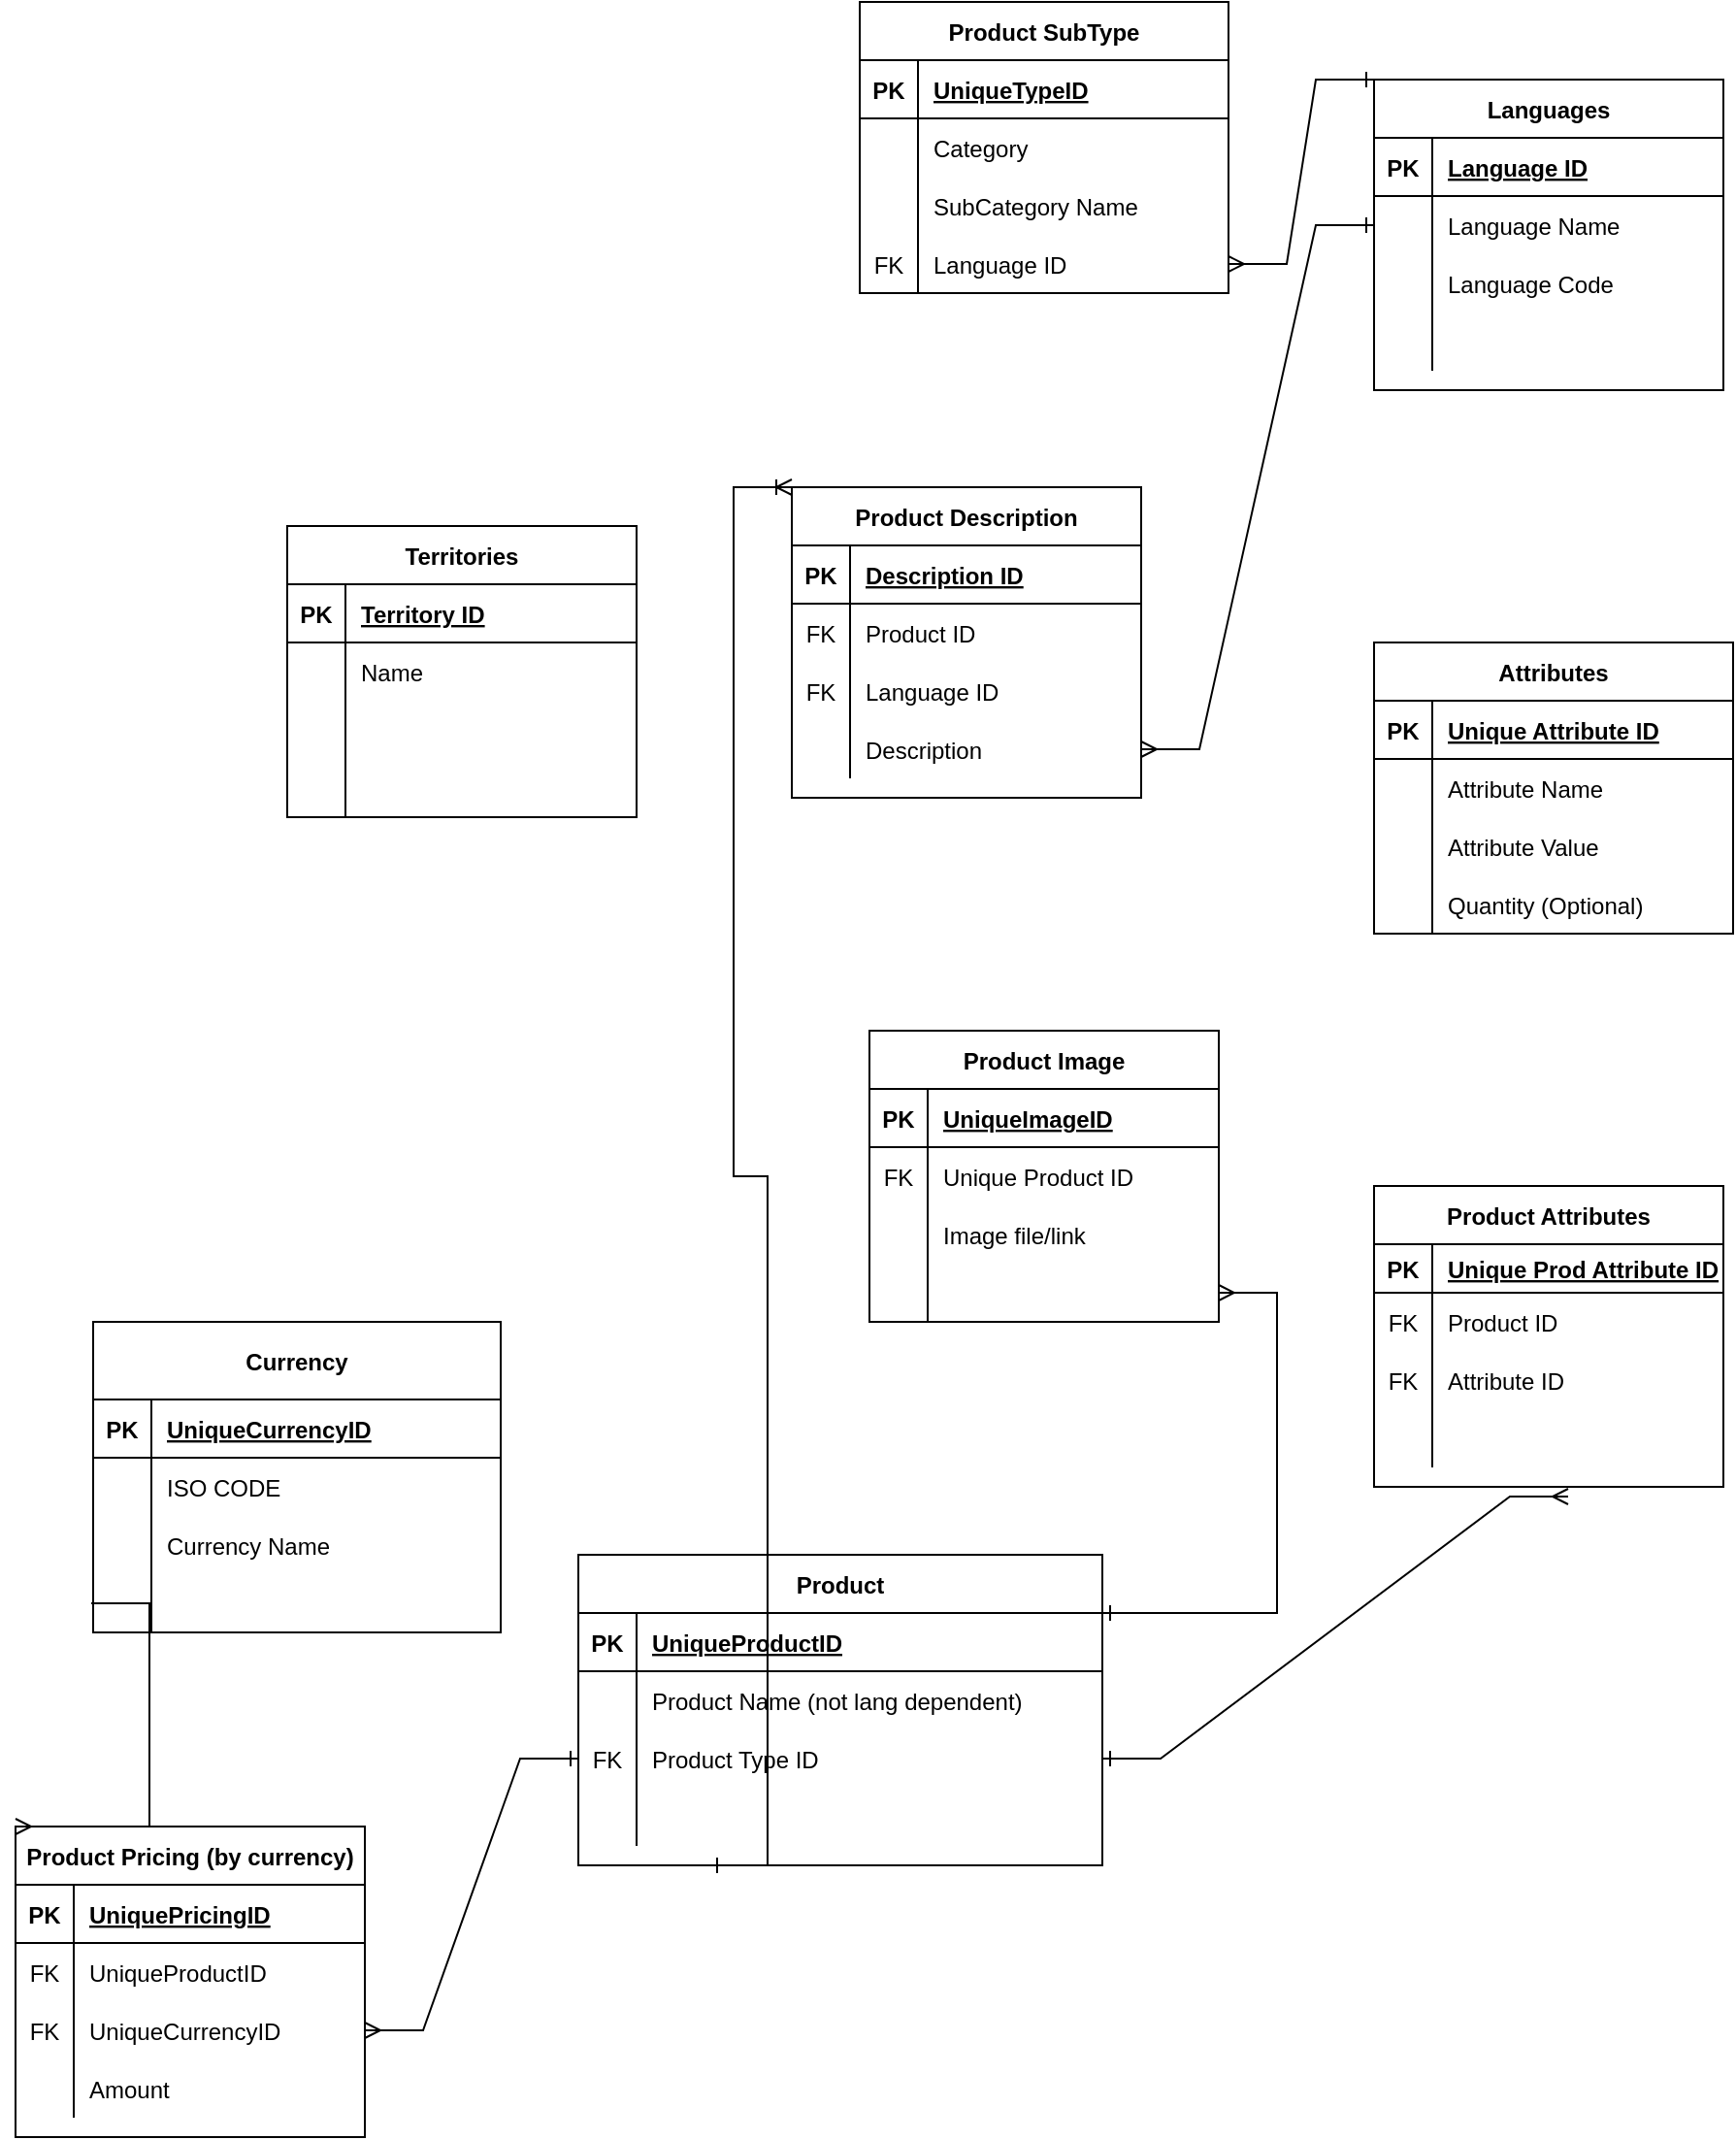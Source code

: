 <mxfile version="15.8.9" type="github"><diagram id="C5RBs43oDa-KdzZeNtuy" name="Page-1"><mxGraphModel dx="2178" dy="2090" grid="1" gridSize="10" guides="1" tooltips="1" connect="1" arrows="1" fold="1" page="1" pageScale="1" pageWidth="827" pageHeight="1169" math="0" shadow="0"><root><mxCell id="WIyWlLk6GJQsqaUBKTNV-0"/><mxCell id="WIyWlLk6GJQsqaUBKTNV-1" parent="WIyWlLk6GJQsqaUBKTNV-0"/><mxCell id="-O00PWWVGXkupYXtRT6d-0" value="Product" style="shape=table;startSize=30;container=1;collapsible=1;childLayout=tableLayout;fixedRows=1;rowLines=0;fontStyle=1;align=center;resizeLast=1;" parent="WIyWlLk6GJQsqaUBKTNV-1" vertex="1"><mxGeometry x="190" y="80" width="270" height="160" as="geometry"/></mxCell><mxCell id="-O00PWWVGXkupYXtRT6d-1" value="" style="shape=partialRectangle;collapsible=0;dropTarget=0;pointerEvents=0;fillColor=none;top=0;left=0;bottom=1;right=0;points=[[0,0.5],[1,0.5]];portConstraint=eastwest;" parent="-O00PWWVGXkupYXtRT6d-0" vertex="1"><mxGeometry y="30" width="270" height="30" as="geometry"/></mxCell><mxCell id="-O00PWWVGXkupYXtRT6d-2" value="PK" style="shape=partialRectangle;connectable=0;fillColor=none;top=0;left=0;bottom=0;right=0;fontStyle=1;overflow=hidden;" parent="-O00PWWVGXkupYXtRT6d-1" vertex="1"><mxGeometry width="30" height="30" as="geometry"><mxRectangle width="30" height="30" as="alternateBounds"/></mxGeometry></mxCell><mxCell id="-O00PWWVGXkupYXtRT6d-3" value="UniqueProductID" style="shape=partialRectangle;connectable=0;fillColor=none;top=0;left=0;bottom=0;right=0;align=left;spacingLeft=6;fontStyle=5;overflow=hidden;" parent="-O00PWWVGXkupYXtRT6d-1" vertex="1"><mxGeometry x="30" width="240" height="30" as="geometry"><mxRectangle width="240" height="30" as="alternateBounds"/></mxGeometry></mxCell><mxCell id="-O00PWWVGXkupYXtRT6d-4" value="" style="shape=partialRectangle;collapsible=0;dropTarget=0;pointerEvents=0;fillColor=none;top=0;left=0;bottom=0;right=0;points=[[0,0.5],[1,0.5]];portConstraint=eastwest;" parent="-O00PWWVGXkupYXtRT6d-0" vertex="1"><mxGeometry y="60" width="270" height="30" as="geometry"/></mxCell><mxCell id="-O00PWWVGXkupYXtRT6d-5" value="" style="shape=partialRectangle;connectable=0;fillColor=none;top=0;left=0;bottom=0;right=0;editable=1;overflow=hidden;" parent="-O00PWWVGXkupYXtRT6d-4" vertex="1"><mxGeometry width="30" height="30" as="geometry"><mxRectangle width="30" height="30" as="alternateBounds"/></mxGeometry></mxCell><mxCell id="-O00PWWVGXkupYXtRT6d-6" value="Product Name (not lang dependent)" style="shape=partialRectangle;connectable=0;fillColor=none;top=0;left=0;bottom=0;right=0;align=left;spacingLeft=6;overflow=hidden;" parent="-O00PWWVGXkupYXtRT6d-4" vertex="1"><mxGeometry x="30" width="240" height="30" as="geometry"><mxRectangle width="240" height="30" as="alternateBounds"/></mxGeometry></mxCell><mxCell id="-O00PWWVGXkupYXtRT6d-7" value="" style="shape=partialRectangle;collapsible=0;dropTarget=0;pointerEvents=0;fillColor=none;top=0;left=0;bottom=0;right=0;points=[[0,0.5],[1,0.5]];portConstraint=eastwest;" parent="-O00PWWVGXkupYXtRT6d-0" vertex="1"><mxGeometry y="90" width="270" height="30" as="geometry"/></mxCell><mxCell id="-O00PWWVGXkupYXtRT6d-8" value="FK" style="shape=partialRectangle;connectable=0;fillColor=none;top=0;left=0;bottom=0;right=0;editable=1;overflow=hidden;" parent="-O00PWWVGXkupYXtRT6d-7" vertex="1"><mxGeometry width="30" height="30" as="geometry"><mxRectangle width="30" height="30" as="alternateBounds"/></mxGeometry></mxCell><mxCell id="-O00PWWVGXkupYXtRT6d-9" value="Product Type ID" style="shape=partialRectangle;connectable=0;fillColor=none;top=0;left=0;bottom=0;right=0;align=left;spacingLeft=6;overflow=hidden;" parent="-O00PWWVGXkupYXtRT6d-7" vertex="1"><mxGeometry x="30" width="240" height="30" as="geometry"><mxRectangle width="240" height="30" as="alternateBounds"/></mxGeometry></mxCell><mxCell id="-O00PWWVGXkupYXtRT6d-10" value="" style="shape=partialRectangle;collapsible=0;dropTarget=0;pointerEvents=0;fillColor=none;top=0;left=0;bottom=0;right=0;points=[[0,0.5],[1,0.5]];portConstraint=eastwest;" parent="-O00PWWVGXkupYXtRT6d-0" vertex="1"><mxGeometry y="120" width="270" height="30" as="geometry"/></mxCell><mxCell id="-O00PWWVGXkupYXtRT6d-11" value="" style="shape=partialRectangle;connectable=0;fillColor=none;top=0;left=0;bottom=0;right=0;editable=1;overflow=hidden;" parent="-O00PWWVGXkupYXtRT6d-10" vertex="1"><mxGeometry width="30" height="30" as="geometry"><mxRectangle width="30" height="30" as="alternateBounds"/></mxGeometry></mxCell><mxCell id="-O00PWWVGXkupYXtRT6d-12" value="" style="shape=partialRectangle;connectable=0;fillColor=none;top=0;left=0;bottom=0;right=0;align=left;spacingLeft=6;overflow=hidden;" parent="-O00PWWVGXkupYXtRT6d-10" vertex="1"><mxGeometry x="30" width="240" height="30" as="geometry"><mxRectangle width="240" height="30" as="alternateBounds"/></mxGeometry></mxCell><mxCell id="-O00PWWVGXkupYXtRT6d-13" value="Product SubType" style="shape=table;startSize=30;container=1;collapsible=1;childLayout=tableLayout;fixedRows=1;rowLines=0;fontStyle=1;align=center;resizeLast=1;" parent="WIyWlLk6GJQsqaUBKTNV-1" vertex="1"><mxGeometry x="335" y="-720" width="190" height="150" as="geometry"/></mxCell><mxCell id="-O00PWWVGXkupYXtRT6d-14" value="" style="shape=partialRectangle;collapsible=0;dropTarget=0;pointerEvents=0;fillColor=none;top=0;left=0;bottom=1;right=0;points=[[0,0.5],[1,0.5]];portConstraint=eastwest;" parent="-O00PWWVGXkupYXtRT6d-13" vertex="1"><mxGeometry y="30" width="190" height="30" as="geometry"/></mxCell><mxCell id="-O00PWWVGXkupYXtRT6d-15" value="PK" style="shape=partialRectangle;connectable=0;fillColor=none;top=0;left=0;bottom=0;right=0;fontStyle=1;overflow=hidden;" parent="-O00PWWVGXkupYXtRT6d-14" vertex="1"><mxGeometry width="30" height="30" as="geometry"><mxRectangle width="30" height="30" as="alternateBounds"/></mxGeometry></mxCell><mxCell id="-O00PWWVGXkupYXtRT6d-16" value="UniqueTypeID" style="shape=partialRectangle;connectable=0;fillColor=none;top=0;left=0;bottom=0;right=0;align=left;spacingLeft=6;fontStyle=5;overflow=hidden;" parent="-O00PWWVGXkupYXtRT6d-14" vertex="1"><mxGeometry x="30" width="160" height="30" as="geometry"><mxRectangle width="160" height="30" as="alternateBounds"/></mxGeometry></mxCell><mxCell id="-O00PWWVGXkupYXtRT6d-17" value="" style="shape=partialRectangle;collapsible=0;dropTarget=0;pointerEvents=0;fillColor=none;top=0;left=0;bottom=0;right=0;points=[[0,0.5],[1,0.5]];portConstraint=eastwest;" parent="-O00PWWVGXkupYXtRT6d-13" vertex="1"><mxGeometry y="60" width="190" height="30" as="geometry"/></mxCell><mxCell id="-O00PWWVGXkupYXtRT6d-18" value="" style="shape=partialRectangle;connectable=0;fillColor=none;top=0;left=0;bottom=0;right=0;editable=1;overflow=hidden;" parent="-O00PWWVGXkupYXtRT6d-17" vertex="1"><mxGeometry width="30" height="30" as="geometry"><mxRectangle width="30" height="30" as="alternateBounds"/></mxGeometry></mxCell><mxCell id="-O00PWWVGXkupYXtRT6d-19" value="Category" style="shape=partialRectangle;connectable=0;fillColor=none;top=0;left=0;bottom=0;right=0;align=left;spacingLeft=6;overflow=hidden;" parent="-O00PWWVGXkupYXtRT6d-17" vertex="1"><mxGeometry x="30" width="160" height="30" as="geometry"><mxRectangle width="160" height="30" as="alternateBounds"/></mxGeometry></mxCell><mxCell id="-O00PWWVGXkupYXtRT6d-20" value="" style="shape=partialRectangle;collapsible=0;dropTarget=0;pointerEvents=0;fillColor=none;top=0;left=0;bottom=0;right=0;points=[[0,0.5],[1,0.5]];portConstraint=eastwest;" parent="-O00PWWVGXkupYXtRT6d-13" vertex="1"><mxGeometry y="90" width="190" height="30" as="geometry"/></mxCell><mxCell id="-O00PWWVGXkupYXtRT6d-21" value="" style="shape=partialRectangle;connectable=0;fillColor=none;top=0;left=0;bottom=0;right=0;editable=1;overflow=hidden;" parent="-O00PWWVGXkupYXtRT6d-20" vertex="1"><mxGeometry width="30" height="30" as="geometry"><mxRectangle width="30" height="30" as="alternateBounds"/></mxGeometry></mxCell><mxCell id="-O00PWWVGXkupYXtRT6d-22" value="SubCategory Name" style="shape=partialRectangle;connectable=0;fillColor=none;top=0;left=0;bottom=0;right=0;align=left;spacingLeft=6;overflow=hidden;" parent="-O00PWWVGXkupYXtRT6d-20" vertex="1"><mxGeometry x="30" width="160" height="30" as="geometry"><mxRectangle width="160" height="30" as="alternateBounds"/></mxGeometry></mxCell><mxCell id="-O00PWWVGXkupYXtRT6d-23" value="" style="shape=partialRectangle;collapsible=0;dropTarget=0;pointerEvents=0;fillColor=none;top=0;left=0;bottom=0;right=0;points=[[0,0.5],[1,0.5]];portConstraint=eastwest;" parent="-O00PWWVGXkupYXtRT6d-13" vertex="1"><mxGeometry y="120" width="190" height="30" as="geometry"/></mxCell><mxCell id="-O00PWWVGXkupYXtRT6d-24" value="FK" style="shape=partialRectangle;connectable=0;fillColor=none;top=0;left=0;bottom=0;right=0;editable=1;overflow=hidden;" parent="-O00PWWVGXkupYXtRT6d-23" vertex="1"><mxGeometry width="30" height="30" as="geometry"><mxRectangle width="30" height="30" as="alternateBounds"/></mxGeometry></mxCell><mxCell id="-O00PWWVGXkupYXtRT6d-25" value="Language ID" style="shape=partialRectangle;connectable=0;fillColor=none;top=0;left=0;bottom=0;right=0;align=left;spacingLeft=6;overflow=hidden;" parent="-O00PWWVGXkupYXtRT6d-23" vertex="1"><mxGeometry x="30" width="160" height="30" as="geometry"><mxRectangle width="160" height="30" as="alternateBounds"/></mxGeometry></mxCell><mxCell id="-O00PWWVGXkupYXtRT6d-26" value="Currency" style="shape=table;startSize=40;container=1;collapsible=1;childLayout=tableLayout;fixedRows=1;rowLines=0;fontStyle=1;align=center;resizeLast=1;" parent="WIyWlLk6GJQsqaUBKTNV-1" vertex="1"><mxGeometry x="-60" y="-40" width="210" height="160" as="geometry"/></mxCell><mxCell id="-O00PWWVGXkupYXtRT6d-27" value="" style="shape=partialRectangle;collapsible=0;dropTarget=0;pointerEvents=0;fillColor=none;top=0;left=0;bottom=1;right=0;points=[[0,0.5],[1,0.5]];portConstraint=eastwest;" parent="-O00PWWVGXkupYXtRT6d-26" vertex="1"><mxGeometry y="40" width="210" height="30" as="geometry"/></mxCell><mxCell id="-O00PWWVGXkupYXtRT6d-28" value="PK" style="shape=partialRectangle;connectable=0;fillColor=none;top=0;left=0;bottom=0;right=0;fontStyle=1;overflow=hidden;" parent="-O00PWWVGXkupYXtRT6d-27" vertex="1"><mxGeometry width="30" height="30" as="geometry"><mxRectangle width="30" height="30" as="alternateBounds"/></mxGeometry></mxCell><mxCell id="-O00PWWVGXkupYXtRT6d-29" value="UniqueCurrencyID" style="shape=partialRectangle;connectable=0;fillColor=none;top=0;left=0;bottom=0;right=0;align=left;spacingLeft=6;fontStyle=5;overflow=hidden;" parent="-O00PWWVGXkupYXtRT6d-27" vertex="1"><mxGeometry x="30" width="180" height="30" as="geometry"><mxRectangle width="180" height="30" as="alternateBounds"/></mxGeometry></mxCell><mxCell id="-O00PWWVGXkupYXtRT6d-30" value="" style="shape=partialRectangle;collapsible=0;dropTarget=0;pointerEvents=0;fillColor=none;top=0;left=0;bottom=0;right=0;points=[[0,0.5],[1,0.5]];portConstraint=eastwest;" parent="-O00PWWVGXkupYXtRT6d-26" vertex="1"><mxGeometry y="70" width="210" height="30" as="geometry"/></mxCell><mxCell id="-O00PWWVGXkupYXtRT6d-31" value="" style="shape=partialRectangle;connectable=0;fillColor=none;top=0;left=0;bottom=0;right=0;editable=1;overflow=hidden;" parent="-O00PWWVGXkupYXtRT6d-30" vertex="1"><mxGeometry width="30" height="30" as="geometry"><mxRectangle width="30" height="30" as="alternateBounds"/></mxGeometry></mxCell><mxCell id="-O00PWWVGXkupYXtRT6d-32" value="ISO CODE" style="shape=partialRectangle;connectable=0;fillColor=none;top=0;left=0;bottom=0;right=0;align=left;spacingLeft=6;overflow=hidden;" parent="-O00PWWVGXkupYXtRT6d-30" vertex="1"><mxGeometry x="30" width="180" height="30" as="geometry"><mxRectangle width="180" height="30" as="alternateBounds"/></mxGeometry></mxCell><mxCell id="-O00PWWVGXkupYXtRT6d-33" value="" style="shape=partialRectangle;collapsible=0;dropTarget=0;pointerEvents=0;fillColor=none;top=0;left=0;bottom=0;right=0;points=[[0,0.5],[1,0.5]];portConstraint=eastwest;" parent="-O00PWWVGXkupYXtRT6d-26" vertex="1"><mxGeometry y="100" width="210" height="30" as="geometry"/></mxCell><mxCell id="-O00PWWVGXkupYXtRT6d-34" value="" style="shape=partialRectangle;connectable=0;fillColor=none;top=0;left=0;bottom=0;right=0;editable=1;overflow=hidden;" parent="-O00PWWVGXkupYXtRT6d-33" vertex="1"><mxGeometry width="30" height="30" as="geometry"><mxRectangle width="30" height="30" as="alternateBounds"/></mxGeometry></mxCell><mxCell id="-O00PWWVGXkupYXtRT6d-35" value="Currency Name" style="shape=partialRectangle;connectable=0;fillColor=none;top=0;left=0;bottom=0;right=0;align=left;spacingLeft=6;overflow=hidden;" parent="-O00PWWVGXkupYXtRT6d-33" vertex="1"><mxGeometry x="30" width="180" height="30" as="geometry"><mxRectangle width="180" height="30" as="alternateBounds"/></mxGeometry></mxCell><mxCell id="-O00PWWVGXkupYXtRT6d-36" value="" style="shape=partialRectangle;collapsible=0;dropTarget=0;pointerEvents=0;fillColor=none;top=0;left=0;bottom=0;right=0;points=[[0,0.5],[1,0.5]];portConstraint=eastwest;" parent="-O00PWWVGXkupYXtRT6d-26" vertex="1"><mxGeometry y="130" width="210" height="30" as="geometry"/></mxCell><mxCell id="-O00PWWVGXkupYXtRT6d-37" value="" style="shape=partialRectangle;connectable=0;fillColor=none;top=0;left=0;bottom=0;right=0;editable=1;overflow=hidden;" parent="-O00PWWVGXkupYXtRT6d-36" vertex="1"><mxGeometry width="30" height="30" as="geometry"><mxRectangle width="30" height="30" as="alternateBounds"/></mxGeometry></mxCell><mxCell id="-O00PWWVGXkupYXtRT6d-38" value="" style="shape=partialRectangle;connectable=0;fillColor=none;top=0;left=0;bottom=0;right=0;align=left;spacingLeft=6;overflow=hidden;" parent="-O00PWWVGXkupYXtRT6d-36" vertex="1"><mxGeometry x="30" width="180" height="30" as="geometry"><mxRectangle width="180" height="30" as="alternateBounds"/></mxGeometry></mxCell><mxCell id="-O00PWWVGXkupYXtRT6d-45" value="Product Pricing (by currency)" style="shape=table;startSize=30;container=1;collapsible=1;childLayout=tableLayout;fixedRows=1;rowLines=0;fontStyle=1;align=center;resizeLast=1;" parent="WIyWlLk6GJQsqaUBKTNV-1" vertex="1"><mxGeometry x="-100" y="220" width="180" height="160" as="geometry"/></mxCell><mxCell id="-O00PWWVGXkupYXtRT6d-46" value="" style="shape=partialRectangle;collapsible=0;dropTarget=0;pointerEvents=0;fillColor=none;top=0;left=0;bottom=1;right=0;points=[[0,0.5],[1,0.5]];portConstraint=eastwest;" parent="-O00PWWVGXkupYXtRT6d-45" vertex="1"><mxGeometry y="30" width="180" height="30" as="geometry"/></mxCell><mxCell id="-O00PWWVGXkupYXtRT6d-47" value="PK" style="shape=partialRectangle;connectable=0;fillColor=none;top=0;left=0;bottom=0;right=0;fontStyle=1;overflow=hidden;" parent="-O00PWWVGXkupYXtRT6d-46" vertex="1"><mxGeometry width="30" height="30" as="geometry"><mxRectangle width="30" height="30" as="alternateBounds"/></mxGeometry></mxCell><mxCell id="-O00PWWVGXkupYXtRT6d-48" value="UniquePricingID" style="shape=partialRectangle;connectable=0;fillColor=none;top=0;left=0;bottom=0;right=0;align=left;spacingLeft=6;fontStyle=5;overflow=hidden;" parent="-O00PWWVGXkupYXtRT6d-46" vertex="1"><mxGeometry x="30" width="150" height="30" as="geometry"><mxRectangle width="150" height="30" as="alternateBounds"/></mxGeometry></mxCell><mxCell id="-O00PWWVGXkupYXtRT6d-49" value="" style="shape=partialRectangle;collapsible=0;dropTarget=0;pointerEvents=0;fillColor=none;top=0;left=0;bottom=0;right=0;points=[[0,0.5],[1,0.5]];portConstraint=eastwest;" parent="-O00PWWVGXkupYXtRT6d-45" vertex="1"><mxGeometry y="60" width="180" height="30" as="geometry"/></mxCell><mxCell id="-O00PWWVGXkupYXtRT6d-50" value="FK" style="shape=partialRectangle;connectable=0;fillColor=none;top=0;left=0;bottom=0;right=0;editable=1;overflow=hidden;" parent="-O00PWWVGXkupYXtRT6d-49" vertex="1"><mxGeometry width="30" height="30" as="geometry"><mxRectangle width="30" height="30" as="alternateBounds"/></mxGeometry></mxCell><mxCell id="-O00PWWVGXkupYXtRT6d-51" value="UniqueProductID" style="shape=partialRectangle;connectable=0;fillColor=none;top=0;left=0;bottom=0;right=0;align=left;spacingLeft=6;overflow=hidden;" parent="-O00PWWVGXkupYXtRT6d-49" vertex="1"><mxGeometry x="30" width="150" height="30" as="geometry"><mxRectangle width="150" height="30" as="alternateBounds"/></mxGeometry></mxCell><mxCell id="-O00PWWVGXkupYXtRT6d-52" value="" style="shape=partialRectangle;collapsible=0;dropTarget=0;pointerEvents=0;fillColor=none;top=0;left=0;bottom=0;right=0;points=[[0,0.5],[1,0.5]];portConstraint=eastwest;" parent="-O00PWWVGXkupYXtRT6d-45" vertex="1"><mxGeometry y="90" width="180" height="30" as="geometry"/></mxCell><mxCell id="-O00PWWVGXkupYXtRT6d-53" value="FK" style="shape=partialRectangle;connectable=0;fillColor=none;top=0;left=0;bottom=0;right=0;editable=1;overflow=hidden;" parent="-O00PWWVGXkupYXtRT6d-52" vertex="1"><mxGeometry width="30" height="30" as="geometry"><mxRectangle width="30" height="30" as="alternateBounds"/></mxGeometry></mxCell><mxCell id="-O00PWWVGXkupYXtRT6d-54" value="UniqueCurrencyID" style="shape=partialRectangle;connectable=0;fillColor=none;top=0;left=0;bottom=0;right=0;align=left;spacingLeft=6;overflow=hidden;" parent="-O00PWWVGXkupYXtRT6d-52" vertex="1"><mxGeometry x="30" width="150" height="30" as="geometry"><mxRectangle width="150" height="30" as="alternateBounds"/></mxGeometry></mxCell><mxCell id="-O00PWWVGXkupYXtRT6d-55" value="" style="shape=partialRectangle;collapsible=0;dropTarget=0;pointerEvents=0;fillColor=none;top=0;left=0;bottom=0;right=0;points=[[0,0.5],[1,0.5]];portConstraint=eastwest;" parent="-O00PWWVGXkupYXtRT6d-45" vertex="1"><mxGeometry y="120" width="180" height="30" as="geometry"/></mxCell><mxCell id="-O00PWWVGXkupYXtRT6d-56" value="" style="shape=partialRectangle;connectable=0;fillColor=none;top=0;left=0;bottom=0;right=0;editable=1;overflow=hidden;" parent="-O00PWWVGXkupYXtRT6d-55" vertex="1"><mxGeometry width="30" height="30" as="geometry"><mxRectangle width="30" height="30" as="alternateBounds"/></mxGeometry></mxCell><mxCell id="-O00PWWVGXkupYXtRT6d-57" value="Amount" style="shape=partialRectangle;connectable=0;fillColor=none;top=0;left=0;bottom=0;right=0;align=left;spacingLeft=6;overflow=hidden;" parent="-O00PWWVGXkupYXtRT6d-55" vertex="1"><mxGeometry x="30" width="150" height="30" as="geometry"><mxRectangle width="150" height="30" as="alternateBounds"/></mxGeometry></mxCell><mxCell id="Lzn6OeZOPpDLSHKNjm7w-1" value="Product Image" style="shape=table;startSize=30;container=1;collapsible=1;childLayout=tableLayout;fixedRows=1;rowLines=0;fontStyle=1;align=center;resizeLast=1;" vertex="1" parent="WIyWlLk6GJQsqaUBKTNV-1"><mxGeometry x="340" y="-190" width="180" height="150" as="geometry"/></mxCell><mxCell id="Lzn6OeZOPpDLSHKNjm7w-2" value="" style="shape=partialRectangle;collapsible=0;dropTarget=0;pointerEvents=0;fillColor=none;top=0;left=0;bottom=1;right=0;points=[[0,0.5],[1,0.5]];portConstraint=eastwest;" vertex="1" parent="Lzn6OeZOPpDLSHKNjm7w-1"><mxGeometry y="30" width="180" height="30" as="geometry"/></mxCell><mxCell id="Lzn6OeZOPpDLSHKNjm7w-3" value="PK" style="shape=partialRectangle;connectable=0;fillColor=none;top=0;left=0;bottom=0;right=0;fontStyle=1;overflow=hidden;" vertex="1" parent="Lzn6OeZOPpDLSHKNjm7w-2"><mxGeometry width="30" height="30" as="geometry"><mxRectangle width="30" height="30" as="alternateBounds"/></mxGeometry></mxCell><mxCell id="Lzn6OeZOPpDLSHKNjm7w-4" value="UniqueImageID" style="shape=partialRectangle;connectable=0;fillColor=none;top=0;left=0;bottom=0;right=0;align=left;spacingLeft=6;fontStyle=5;overflow=hidden;" vertex="1" parent="Lzn6OeZOPpDLSHKNjm7w-2"><mxGeometry x="30" width="150" height="30" as="geometry"><mxRectangle width="150" height="30" as="alternateBounds"/></mxGeometry></mxCell><mxCell id="Lzn6OeZOPpDLSHKNjm7w-5" value="" style="shape=partialRectangle;collapsible=0;dropTarget=0;pointerEvents=0;fillColor=none;top=0;left=0;bottom=0;right=0;points=[[0,0.5],[1,0.5]];portConstraint=eastwest;" vertex="1" parent="Lzn6OeZOPpDLSHKNjm7w-1"><mxGeometry y="60" width="180" height="30" as="geometry"/></mxCell><mxCell id="Lzn6OeZOPpDLSHKNjm7w-6" value="FK" style="shape=partialRectangle;connectable=0;fillColor=none;top=0;left=0;bottom=0;right=0;editable=1;overflow=hidden;" vertex="1" parent="Lzn6OeZOPpDLSHKNjm7w-5"><mxGeometry width="30" height="30" as="geometry"><mxRectangle width="30" height="30" as="alternateBounds"/></mxGeometry></mxCell><mxCell id="Lzn6OeZOPpDLSHKNjm7w-7" value="Unique Product ID" style="shape=partialRectangle;connectable=0;fillColor=none;top=0;left=0;bottom=0;right=0;align=left;spacingLeft=6;overflow=hidden;" vertex="1" parent="Lzn6OeZOPpDLSHKNjm7w-5"><mxGeometry x="30" width="150" height="30" as="geometry"><mxRectangle width="150" height="30" as="alternateBounds"/></mxGeometry></mxCell><mxCell id="Lzn6OeZOPpDLSHKNjm7w-8" value="" style="shape=partialRectangle;collapsible=0;dropTarget=0;pointerEvents=0;fillColor=none;top=0;left=0;bottom=0;right=0;points=[[0,0.5],[1,0.5]];portConstraint=eastwest;" vertex="1" parent="Lzn6OeZOPpDLSHKNjm7w-1"><mxGeometry y="90" width="180" height="30" as="geometry"/></mxCell><mxCell id="Lzn6OeZOPpDLSHKNjm7w-9" value="" style="shape=partialRectangle;connectable=0;fillColor=none;top=0;left=0;bottom=0;right=0;editable=1;overflow=hidden;" vertex="1" parent="Lzn6OeZOPpDLSHKNjm7w-8"><mxGeometry width="30" height="30" as="geometry"><mxRectangle width="30" height="30" as="alternateBounds"/></mxGeometry></mxCell><mxCell id="Lzn6OeZOPpDLSHKNjm7w-10" value="Image file/link" style="shape=partialRectangle;connectable=0;fillColor=none;top=0;left=0;bottom=0;right=0;align=left;spacingLeft=6;overflow=hidden;" vertex="1" parent="Lzn6OeZOPpDLSHKNjm7w-8"><mxGeometry x="30" width="150" height="30" as="geometry"><mxRectangle width="150" height="30" as="alternateBounds"/></mxGeometry></mxCell><mxCell id="Lzn6OeZOPpDLSHKNjm7w-11" value="" style="shape=partialRectangle;collapsible=0;dropTarget=0;pointerEvents=0;fillColor=none;top=0;left=0;bottom=0;right=0;points=[[0,0.5],[1,0.5]];portConstraint=eastwest;" vertex="1" parent="Lzn6OeZOPpDLSHKNjm7w-1"><mxGeometry y="120" width="180" height="30" as="geometry"/></mxCell><mxCell id="Lzn6OeZOPpDLSHKNjm7w-12" value="" style="shape=partialRectangle;connectable=0;fillColor=none;top=0;left=0;bottom=0;right=0;editable=1;overflow=hidden;" vertex="1" parent="Lzn6OeZOPpDLSHKNjm7w-11"><mxGeometry width="30" height="30" as="geometry"><mxRectangle width="30" height="30" as="alternateBounds"/></mxGeometry></mxCell><mxCell id="Lzn6OeZOPpDLSHKNjm7w-13" value="" style="shape=partialRectangle;connectable=0;fillColor=none;top=0;left=0;bottom=0;right=0;align=left;spacingLeft=6;overflow=hidden;" vertex="1" parent="Lzn6OeZOPpDLSHKNjm7w-11"><mxGeometry x="30" width="150" height="30" as="geometry"><mxRectangle width="150" height="30" as="alternateBounds"/></mxGeometry></mxCell><mxCell id="Lzn6OeZOPpDLSHKNjm7w-14" value="Languages" style="shape=table;startSize=30;container=1;collapsible=1;childLayout=tableLayout;fixedRows=1;rowLines=0;fontStyle=1;align=center;resizeLast=1;" vertex="1" parent="WIyWlLk6GJQsqaUBKTNV-1"><mxGeometry x="600" y="-680" width="180" height="160" as="geometry"/></mxCell><mxCell id="Lzn6OeZOPpDLSHKNjm7w-15" value="" style="shape=partialRectangle;collapsible=0;dropTarget=0;pointerEvents=0;fillColor=none;top=0;left=0;bottom=1;right=0;points=[[0,0.5],[1,0.5]];portConstraint=eastwest;" vertex="1" parent="Lzn6OeZOPpDLSHKNjm7w-14"><mxGeometry y="30" width="180" height="30" as="geometry"/></mxCell><mxCell id="Lzn6OeZOPpDLSHKNjm7w-16" value="PK" style="shape=partialRectangle;connectable=0;fillColor=none;top=0;left=0;bottom=0;right=0;fontStyle=1;overflow=hidden;" vertex="1" parent="Lzn6OeZOPpDLSHKNjm7w-15"><mxGeometry width="30" height="30" as="geometry"><mxRectangle width="30" height="30" as="alternateBounds"/></mxGeometry></mxCell><mxCell id="Lzn6OeZOPpDLSHKNjm7w-17" value="Language ID" style="shape=partialRectangle;connectable=0;fillColor=none;top=0;left=0;bottom=0;right=0;align=left;spacingLeft=6;fontStyle=5;overflow=hidden;" vertex="1" parent="Lzn6OeZOPpDLSHKNjm7w-15"><mxGeometry x="30" width="150" height="30" as="geometry"><mxRectangle width="150" height="30" as="alternateBounds"/></mxGeometry></mxCell><mxCell id="Lzn6OeZOPpDLSHKNjm7w-18" value="" style="shape=partialRectangle;collapsible=0;dropTarget=0;pointerEvents=0;fillColor=none;top=0;left=0;bottom=0;right=0;points=[[0,0.5],[1,0.5]];portConstraint=eastwest;" vertex="1" parent="Lzn6OeZOPpDLSHKNjm7w-14"><mxGeometry y="60" width="180" height="30" as="geometry"/></mxCell><mxCell id="Lzn6OeZOPpDLSHKNjm7w-19" value="" style="shape=partialRectangle;connectable=0;fillColor=none;top=0;left=0;bottom=0;right=0;editable=1;overflow=hidden;" vertex="1" parent="Lzn6OeZOPpDLSHKNjm7w-18"><mxGeometry width="30" height="30" as="geometry"><mxRectangle width="30" height="30" as="alternateBounds"/></mxGeometry></mxCell><mxCell id="Lzn6OeZOPpDLSHKNjm7w-20" value="Language Name" style="shape=partialRectangle;connectable=0;fillColor=none;top=0;left=0;bottom=0;right=0;align=left;spacingLeft=6;overflow=hidden;" vertex="1" parent="Lzn6OeZOPpDLSHKNjm7w-18"><mxGeometry x="30" width="150" height="30" as="geometry"><mxRectangle width="150" height="30" as="alternateBounds"/></mxGeometry></mxCell><mxCell id="Lzn6OeZOPpDLSHKNjm7w-21" value="" style="shape=partialRectangle;collapsible=0;dropTarget=0;pointerEvents=0;fillColor=none;top=0;left=0;bottom=0;right=0;points=[[0,0.5],[1,0.5]];portConstraint=eastwest;" vertex="1" parent="Lzn6OeZOPpDLSHKNjm7w-14"><mxGeometry y="90" width="180" height="30" as="geometry"/></mxCell><mxCell id="Lzn6OeZOPpDLSHKNjm7w-22" value="" style="shape=partialRectangle;connectable=0;fillColor=none;top=0;left=0;bottom=0;right=0;editable=1;overflow=hidden;" vertex="1" parent="Lzn6OeZOPpDLSHKNjm7w-21"><mxGeometry width="30" height="30" as="geometry"><mxRectangle width="30" height="30" as="alternateBounds"/></mxGeometry></mxCell><mxCell id="Lzn6OeZOPpDLSHKNjm7w-23" value="Language Code" style="shape=partialRectangle;connectable=0;fillColor=none;top=0;left=0;bottom=0;right=0;align=left;spacingLeft=6;overflow=hidden;" vertex="1" parent="Lzn6OeZOPpDLSHKNjm7w-21"><mxGeometry x="30" width="150" height="30" as="geometry"><mxRectangle width="150" height="30" as="alternateBounds"/></mxGeometry></mxCell><mxCell id="Lzn6OeZOPpDLSHKNjm7w-24" value="" style="shape=partialRectangle;collapsible=0;dropTarget=0;pointerEvents=0;fillColor=none;top=0;left=0;bottom=0;right=0;points=[[0,0.5],[1,0.5]];portConstraint=eastwest;" vertex="1" parent="Lzn6OeZOPpDLSHKNjm7w-14"><mxGeometry y="120" width="180" height="30" as="geometry"/></mxCell><mxCell id="Lzn6OeZOPpDLSHKNjm7w-25" value="" style="shape=partialRectangle;connectable=0;fillColor=none;top=0;left=0;bottom=0;right=0;editable=1;overflow=hidden;" vertex="1" parent="Lzn6OeZOPpDLSHKNjm7w-24"><mxGeometry width="30" height="30" as="geometry"><mxRectangle width="30" height="30" as="alternateBounds"/></mxGeometry></mxCell><mxCell id="Lzn6OeZOPpDLSHKNjm7w-26" value="" style="shape=partialRectangle;connectable=0;fillColor=none;top=0;left=0;bottom=0;right=0;align=left;spacingLeft=6;overflow=hidden;" vertex="1" parent="Lzn6OeZOPpDLSHKNjm7w-24"><mxGeometry x="30" width="150" height="30" as="geometry"><mxRectangle width="150" height="30" as="alternateBounds"/></mxGeometry></mxCell><mxCell id="Lzn6OeZOPpDLSHKNjm7w-27" value="" style="edgeStyle=entityRelationEdgeStyle;fontSize=12;html=1;endArrow=ERmany;rounded=0;startArrow=ERone;startFill=0;" edge="1" parent="WIyWlLk6GJQsqaUBKTNV-1" target="Lzn6OeZOPpDLSHKNjm7w-11"><mxGeometry width="100" height="100" relative="1" as="geometry"><mxPoint x="460" y="110" as="sourcePoint"/><mxPoint x="400" y="110" as="targetPoint"/></mxGeometry></mxCell><mxCell id="Lzn6OeZOPpDLSHKNjm7w-29" value="" style="edgeStyle=entityRelationEdgeStyle;fontSize=12;html=1;endArrow=ERmany;rounded=0;exitX=0;exitY=0.5;exitDx=0;exitDy=0;entryX=1;entryY=0.5;entryDx=0;entryDy=0;startArrow=ERone;startFill=0;" edge="1" parent="WIyWlLk6GJQsqaUBKTNV-1" source="-O00PWWVGXkupYXtRT6d-7" target="-O00PWWVGXkupYXtRT6d-52"><mxGeometry width="100" height="100" relative="1" as="geometry"><mxPoint x="130" y="490" as="sourcePoint"/><mxPoint x="230" y="390" as="targetPoint"/></mxGeometry></mxCell><mxCell id="Lzn6OeZOPpDLSHKNjm7w-30" value="" style="edgeStyle=entityRelationEdgeStyle;fontSize=12;html=1;endArrow=ERmany;rounded=0;entryX=0;entryY=0;entryDx=0;entryDy=0;exitX=0;exitY=0.5;exitDx=0;exitDy=0;" edge="1" parent="WIyWlLk6GJQsqaUBKTNV-1" target="-O00PWWVGXkupYXtRT6d-45"><mxGeometry width="100" height="100" relative="1" as="geometry"><mxPoint x="-61" y="105" as="sourcePoint"/><mxPoint x="-21" y="255" as="targetPoint"/></mxGeometry></mxCell><mxCell id="Lzn6OeZOPpDLSHKNjm7w-31" value="Product Description" style="shape=table;startSize=30;container=1;collapsible=1;childLayout=tableLayout;fixedRows=1;rowLines=0;fontStyle=1;align=center;resizeLast=1;" vertex="1" parent="WIyWlLk6GJQsqaUBKTNV-1"><mxGeometry x="300" y="-470" width="180" height="160" as="geometry"/></mxCell><mxCell id="Lzn6OeZOPpDLSHKNjm7w-32" value="" style="shape=partialRectangle;collapsible=0;dropTarget=0;pointerEvents=0;fillColor=none;top=0;left=0;bottom=1;right=0;points=[[0,0.5],[1,0.5]];portConstraint=eastwest;" vertex="1" parent="Lzn6OeZOPpDLSHKNjm7w-31"><mxGeometry y="30" width="180" height="30" as="geometry"/></mxCell><mxCell id="Lzn6OeZOPpDLSHKNjm7w-33" value="PK" style="shape=partialRectangle;connectable=0;fillColor=none;top=0;left=0;bottom=0;right=0;fontStyle=1;overflow=hidden;" vertex="1" parent="Lzn6OeZOPpDLSHKNjm7w-32"><mxGeometry width="30" height="30" as="geometry"><mxRectangle width="30" height="30" as="alternateBounds"/></mxGeometry></mxCell><mxCell id="Lzn6OeZOPpDLSHKNjm7w-34" value="Description ID" style="shape=partialRectangle;connectable=0;fillColor=none;top=0;left=0;bottom=0;right=0;align=left;spacingLeft=6;fontStyle=5;overflow=hidden;" vertex="1" parent="Lzn6OeZOPpDLSHKNjm7w-32"><mxGeometry x="30" width="150" height="30" as="geometry"><mxRectangle width="150" height="30" as="alternateBounds"/></mxGeometry></mxCell><mxCell id="Lzn6OeZOPpDLSHKNjm7w-35" value="" style="shape=partialRectangle;collapsible=0;dropTarget=0;pointerEvents=0;fillColor=none;top=0;left=0;bottom=0;right=0;points=[[0,0.5],[1,0.5]];portConstraint=eastwest;" vertex="1" parent="Lzn6OeZOPpDLSHKNjm7w-31"><mxGeometry y="60" width="180" height="30" as="geometry"/></mxCell><mxCell id="Lzn6OeZOPpDLSHKNjm7w-36" value="FK" style="shape=partialRectangle;connectable=0;fillColor=none;top=0;left=0;bottom=0;right=0;editable=1;overflow=hidden;" vertex="1" parent="Lzn6OeZOPpDLSHKNjm7w-35"><mxGeometry width="30" height="30" as="geometry"><mxRectangle width="30" height="30" as="alternateBounds"/></mxGeometry></mxCell><mxCell id="Lzn6OeZOPpDLSHKNjm7w-37" value="Product ID" style="shape=partialRectangle;connectable=0;fillColor=none;top=0;left=0;bottom=0;right=0;align=left;spacingLeft=6;overflow=hidden;" vertex="1" parent="Lzn6OeZOPpDLSHKNjm7w-35"><mxGeometry x="30" width="150" height="30" as="geometry"><mxRectangle width="150" height="30" as="alternateBounds"/></mxGeometry></mxCell><mxCell id="Lzn6OeZOPpDLSHKNjm7w-38" value="" style="shape=partialRectangle;collapsible=0;dropTarget=0;pointerEvents=0;fillColor=none;top=0;left=0;bottom=0;right=0;points=[[0,0.5],[1,0.5]];portConstraint=eastwest;" vertex="1" parent="Lzn6OeZOPpDLSHKNjm7w-31"><mxGeometry y="90" width="180" height="30" as="geometry"/></mxCell><mxCell id="Lzn6OeZOPpDLSHKNjm7w-39" value="FK" style="shape=partialRectangle;connectable=0;fillColor=none;top=0;left=0;bottom=0;right=0;editable=1;overflow=hidden;" vertex="1" parent="Lzn6OeZOPpDLSHKNjm7w-38"><mxGeometry width="30" height="30" as="geometry"><mxRectangle width="30" height="30" as="alternateBounds"/></mxGeometry></mxCell><mxCell id="Lzn6OeZOPpDLSHKNjm7w-40" value="Language ID" style="shape=partialRectangle;connectable=0;fillColor=none;top=0;left=0;bottom=0;right=0;align=left;spacingLeft=6;overflow=hidden;" vertex="1" parent="Lzn6OeZOPpDLSHKNjm7w-38"><mxGeometry x="30" width="150" height="30" as="geometry"><mxRectangle width="150" height="30" as="alternateBounds"/></mxGeometry></mxCell><mxCell id="Lzn6OeZOPpDLSHKNjm7w-41" value="" style="shape=partialRectangle;collapsible=0;dropTarget=0;pointerEvents=0;fillColor=none;top=0;left=0;bottom=0;right=0;points=[[0,0.5],[1,0.5]];portConstraint=eastwest;" vertex="1" parent="Lzn6OeZOPpDLSHKNjm7w-31"><mxGeometry y="120" width="180" height="30" as="geometry"/></mxCell><mxCell id="Lzn6OeZOPpDLSHKNjm7w-42" value="" style="shape=partialRectangle;connectable=0;fillColor=none;top=0;left=0;bottom=0;right=0;editable=1;overflow=hidden;" vertex="1" parent="Lzn6OeZOPpDLSHKNjm7w-41"><mxGeometry width="30" height="30" as="geometry"><mxRectangle width="30" height="30" as="alternateBounds"/></mxGeometry></mxCell><mxCell id="Lzn6OeZOPpDLSHKNjm7w-43" value="Description" style="shape=partialRectangle;connectable=0;fillColor=none;top=0;left=0;bottom=0;right=0;align=left;spacingLeft=6;overflow=hidden;" vertex="1" parent="Lzn6OeZOPpDLSHKNjm7w-41"><mxGeometry x="30" width="150" height="30" as="geometry"><mxRectangle width="150" height="30" as="alternateBounds"/></mxGeometry></mxCell><mxCell id="Lzn6OeZOPpDLSHKNjm7w-45" value="" style="edgeStyle=entityRelationEdgeStyle;fontSize=12;html=1;endArrow=ERoneToMany;rounded=0;exitX=0.25;exitY=1;exitDx=0;exitDy=0;entryX=0;entryY=0;entryDx=0;entryDy=0;startArrow=ERone;startFill=0;" edge="1" parent="WIyWlLk6GJQsqaUBKTNV-1" source="-O00PWWVGXkupYXtRT6d-0" target="Lzn6OeZOPpDLSHKNjm7w-31"><mxGeometry width="100" height="100" relative="1" as="geometry"><mxPoint x="130" y="510" as="sourcePoint"/><mxPoint x="230" y="410" as="targetPoint"/></mxGeometry></mxCell><mxCell id="Lzn6OeZOPpDLSHKNjm7w-46" value="" style="edgeStyle=entityRelationEdgeStyle;fontSize=12;html=1;endArrow=ERone;rounded=0;exitX=1;exitY=0.5;exitDx=0;exitDy=0;endFill=0;startArrow=ERmany;startFill=0;" edge="1" parent="WIyWlLk6GJQsqaUBKTNV-1" source="Lzn6OeZOPpDLSHKNjm7w-41" target="Lzn6OeZOPpDLSHKNjm7w-18"><mxGeometry width="100" height="100" relative="1" as="geometry"><mxPoint x="290" y="600" as="sourcePoint"/><mxPoint x="390" y="500" as="targetPoint"/></mxGeometry></mxCell><mxCell id="Lzn6OeZOPpDLSHKNjm7w-51" value="Attributes" style="shape=table;startSize=30;container=1;collapsible=1;childLayout=tableLayout;fixedRows=1;rowLines=0;fontStyle=1;align=center;resizeLast=1;" vertex="1" parent="WIyWlLk6GJQsqaUBKTNV-1"><mxGeometry x="600" y="-390" width="185" height="150" as="geometry"/></mxCell><mxCell id="Lzn6OeZOPpDLSHKNjm7w-52" value="" style="shape=partialRectangle;collapsible=0;dropTarget=0;pointerEvents=0;fillColor=none;top=0;left=0;bottom=1;right=0;points=[[0,0.5],[1,0.5]];portConstraint=eastwest;" vertex="1" parent="Lzn6OeZOPpDLSHKNjm7w-51"><mxGeometry y="30" width="185" height="30" as="geometry"/></mxCell><mxCell id="Lzn6OeZOPpDLSHKNjm7w-53" value="PK" style="shape=partialRectangle;connectable=0;fillColor=none;top=0;left=0;bottom=0;right=0;fontStyle=1;overflow=hidden;" vertex="1" parent="Lzn6OeZOPpDLSHKNjm7w-52"><mxGeometry width="30" height="30" as="geometry"><mxRectangle width="30" height="30" as="alternateBounds"/></mxGeometry></mxCell><mxCell id="Lzn6OeZOPpDLSHKNjm7w-54" value="Unique Attribute ID" style="shape=partialRectangle;connectable=0;fillColor=none;top=0;left=0;bottom=0;right=0;align=left;spacingLeft=6;fontStyle=5;overflow=hidden;" vertex="1" parent="Lzn6OeZOPpDLSHKNjm7w-52"><mxGeometry x="30" width="155" height="30" as="geometry"><mxRectangle width="155" height="30" as="alternateBounds"/></mxGeometry></mxCell><mxCell id="Lzn6OeZOPpDLSHKNjm7w-55" value="" style="shape=partialRectangle;collapsible=0;dropTarget=0;pointerEvents=0;fillColor=none;top=0;left=0;bottom=0;right=0;points=[[0,0.5],[1,0.5]];portConstraint=eastwest;" vertex="1" parent="Lzn6OeZOPpDLSHKNjm7w-51"><mxGeometry y="60" width="185" height="30" as="geometry"/></mxCell><mxCell id="Lzn6OeZOPpDLSHKNjm7w-56" value="" style="shape=partialRectangle;connectable=0;fillColor=none;top=0;left=0;bottom=0;right=0;editable=1;overflow=hidden;" vertex="1" parent="Lzn6OeZOPpDLSHKNjm7w-55"><mxGeometry width="30" height="30" as="geometry"><mxRectangle width="30" height="30" as="alternateBounds"/></mxGeometry></mxCell><mxCell id="Lzn6OeZOPpDLSHKNjm7w-57" value="Attribute Name" style="shape=partialRectangle;connectable=0;fillColor=none;top=0;left=0;bottom=0;right=0;align=left;spacingLeft=6;overflow=hidden;" vertex="1" parent="Lzn6OeZOPpDLSHKNjm7w-55"><mxGeometry x="30" width="155" height="30" as="geometry"><mxRectangle width="155" height="30" as="alternateBounds"/></mxGeometry></mxCell><mxCell id="Lzn6OeZOPpDLSHKNjm7w-58" value="" style="shape=partialRectangle;collapsible=0;dropTarget=0;pointerEvents=0;fillColor=none;top=0;left=0;bottom=0;right=0;points=[[0,0.5],[1,0.5]];portConstraint=eastwest;" vertex="1" parent="Lzn6OeZOPpDLSHKNjm7w-51"><mxGeometry y="90" width="185" height="30" as="geometry"/></mxCell><mxCell id="Lzn6OeZOPpDLSHKNjm7w-59" value="" style="shape=partialRectangle;connectable=0;fillColor=none;top=0;left=0;bottom=0;right=0;editable=1;overflow=hidden;" vertex="1" parent="Lzn6OeZOPpDLSHKNjm7w-58"><mxGeometry width="30" height="30" as="geometry"><mxRectangle width="30" height="30" as="alternateBounds"/></mxGeometry></mxCell><mxCell id="Lzn6OeZOPpDLSHKNjm7w-60" value="Attribute Value" style="shape=partialRectangle;connectable=0;fillColor=none;top=0;left=0;bottom=0;right=0;align=left;spacingLeft=6;overflow=hidden;" vertex="1" parent="Lzn6OeZOPpDLSHKNjm7w-58"><mxGeometry x="30" width="155" height="30" as="geometry"><mxRectangle width="155" height="30" as="alternateBounds"/></mxGeometry></mxCell><mxCell id="Lzn6OeZOPpDLSHKNjm7w-61" value="" style="shape=partialRectangle;collapsible=0;dropTarget=0;pointerEvents=0;fillColor=none;top=0;left=0;bottom=0;right=0;points=[[0,0.5],[1,0.5]];portConstraint=eastwest;" vertex="1" parent="Lzn6OeZOPpDLSHKNjm7w-51"><mxGeometry y="120" width="185" height="30" as="geometry"/></mxCell><mxCell id="Lzn6OeZOPpDLSHKNjm7w-62" value="" style="shape=partialRectangle;connectable=0;fillColor=none;top=0;left=0;bottom=0;right=0;editable=1;overflow=hidden;" vertex="1" parent="Lzn6OeZOPpDLSHKNjm7w-61"><mxGeometry width="30" height="30" as="geometry"><mxRectangle width="30" height="30" as="alternateBounds"/></mxGeometry></mxCell><mxCell id="Lzn6OeZOPpDLSHKNjm7w-63" value="Quantity (Optional)" style="shape=partialRectangle;connectable=0;fillColor=none;top=0;left=0;bottom=0;right=0;align=left;spacingLeft=6;overflow=hidden;" vertex="1" parent="Lzn6OeZOPpDLSHKNjm7w-61"><mxGeometry x="30" width="155" height="30" as="geometry"><mxRectangle width="155" height="30" as="alternateBounds"/></mxGeometry></mxCell><mxCell id="Lzn6OeZOPpDLSHKNjm7w-64" value="Product Attributes" style="shape=table;startSize=30;container=1;collapsible=1;childLayout=tableLayout;fixedRows=1;rowLines=0;fontStyle=1;align=center;resizeLast=1;" vertex="1" parent="WIyWlLk6GJQsqaUBKTNV-1"><mxGeometry x="600" y="-110" width="180" height="155" as="geometry"/></mxCell><mxCell id="Lzn6OeZOPpDLSHKNjm7w-65" value="" style="shape=partialRectangle;collapsible=0;dropTarget=0;pointerEvents=0;fillColor=none;top=0;left=0;bottom=1;right=0;points=[[0,0.5],[1,0.5]];portConstraint=eastwest;" vertex="1" parent="Lzn6OeZOPpDLSHKNjm7w-64"><mxGeometry y="30" width="180" height="25" as="geometry"/></mxCell><mxCell id="Lzn6OeZOPpDLSHKNjm7w-66" value="PK" style="shape=partialRectangle;connectable=0;fillColor=none;top=0;left=0;bottom=0;right=0;fontStyle=1;overflow=hidden;" vertex="1" parent="Lzn6OeZOPpDLSHKNjm7w-65"><mxGeometry width="30" height="25" as="geometry"><mxRectangle width="30" height="25" as="alternateBounds"/></mxGeometry></mxCell><mxCell id="Lzn6OeZOPpDLSHKNjm7w-67" value="Unique Prod Attribute ID" style="shape=partialRectangle;connectable=0;fillColor=none;top=0;left=0;bottom=0;right=0;align=left;spacingLeft=6;fontStyle=5;overflow=hidden;" vertex="1" parent="Lzn6OeZOPpDLSHKNjm7w-65"><mxGeometry x="30" width="150" height="25" as="geometry"><mxRectangle width="150" height="25" as="alternateBounds"/></mxGeometry></mxCell><mxCell id="Lzn6OeZOPpDLSHKNjm7w-68" value="" style="shape=partialRectangle;collapsible=0;dropTarget=0;pointerEvents=0;fillColor=none;top=0;left=0;bottom=0;right=0;points=[[0,0.5],[1,0.5]];portConstraint=eastwest;" vertex="1" parent="Lzn6OeZOPpDLSHKNjm7w-64"><mxGeometry y="55" width="180" height="30" as="geometry"/></mxCell><mxCell id="Lzn6OeZOPpDLSHKNjm7w-69" value="FK" style="shape=partialRectangle;connectable=0;fillColor=none;top=0;left=0;bottom=0;right=0;editable=1;overflow=hidden;" vertex="1" parent="Lzn6OeZOPpDLSHKNjm7w-68"><mxGeometry width="30" height="30" as="geometry"><mxRectangle width="30" height="30" as="alternateBounds"/></mxGeometry></mxCell><mxCell id="Lzn6OeZOPpDLSHKNjm7w-70" value="Product ID" style="shape=partialRectangle;connectable=0;fillColor=none;top=0;left=0;bottom=0;right=0;align=left;spacingLeft=6;overflow=hidden;" vertex="1" parent="Lzn6OeZOPpDLSHKNjm7w-68"><mxGeometry x="30" width="150" height="30" as="geometry"><mxRectangle width="150" height="30" as="alternateBounds"/></mxGeometry></mxCell><mxCell id="Lzn6OeZOPpDLSHKNjm7w-71" value="" style="shape=partialRectangle;collapsible=0;dropTarget=0;pointerEvents=0;fillColor=none;top=0;left=0;bottom=0;right=0;points=[[0,0.5],[1,0.5]];portConstraint=eastwest;" vertex="1" parent="Lzn6OeZOPpDLSHKNjm7w-64"><mxGeometry y="85" width="180" height="30" as="geometry"/></mxCell><mxCell id="Lzn6OeZOPpDLSHKNjm7w-72" value="FK" style="shape=partialRectangle;connectable=0;fillColor=none;top=0;left=0;bottom=0;right=0;editable=1;overflow=hidden;" vertex="1" parent="Lzn6OeZOPpDLSHKNjm7w-71"><mxGeometry width="30" height="30" as="geometry"><mxRectangle width="30" height="30" as="alternateBounds"/></mxGeometry></mxCell><mxCell id="Lzn6OeZOPpDLSHKNjm7w-73" value="Attribute ID" style="shape=partialRectangle;connectable=0;fillColor=none;top=0;left=0;bottom=0;right=0;align=left;spacingLeft=6;overflow=hidden;" vertex="1" parent="Lzn6OeZOPpDLSHKNjm7w-71"><mxGeometry x="30" width="150" height="30" as="geometry"><mxRectangle width="150" height="30" as="alternateBounds"/></mxGeometry></mxCell><mxCell id="Lzn6OeZOPpDLSHKNjm7w-74" value="" style="shape=partialRectangle;collapsible=0;dropTarget=0;pointerEvents=0;fillColor=none;top=0;left=0;bottom=0;right=0;points=[[0,0.5],[1,0.5]];portConstraint=eastwest;" vertex="1" parent="Lzn6OeZOPpDLSHKNjm7w-64"><mxGeometry y="115" width="180" height="30" as="geometry"/></mxCell><mxCell id="Lzn6OeZOPpDLSHKNjm7w-75" value="" style="shape=partialRectangle;connectable=0;fillColor=none;top=0;left=0;bottom=0;right=0;editable=1;overflow=hidden;" vertex="1" parent="Lzn6OeZOPpDLSHKNjm7w-74"><mxGeometry width="30" height="30" as="geometry"><mxRectangle width="30" height="30" as="alternateBounds"/></mxGeometry></mxCell><mxCell id="Lzn6OeZOPpDLSHKNjm7w-76" value="" style="shape=partialRectangle;connectable=0;fillColor=none;top=0;left=0;bottom=0;right=0;align=left;spacingLeft=6;overflow=hidden;" vertex="1" parent="Lzn6OeZOPpDLSHKNjm7w-74"><mxGeometry x="30" width="150" height="30" as="geometry"><mxRectangle width="150" height="30" as="alternateBounds"/></mxGeometry></mxCell><mxCell id="Lzn6OeZOPpDLSHKNjm7w-77" value="" style="edgeStyle=entityRelationEdgeStyle;fontSize=12;html=1;endArrow=ERone;rounded=0;exitX=1;exitY=0.5;exitDx=0;exitDy=0;endFill=0;startArrow=ERmany;startFill=0;entryX=0;entryY=0;entryDx=0;entryDy=0;" edge="1" parent="WIyWlLk6GJQsqaUBKTNV-1" source="-O00PWWVGXkupYXtRT6d-23" target="Lzn6OeZOPpDLSHKNjm7w-14"><mxGeometry width="100" height="100" relative="1" as="geometry"><mxPoint x="520" y="410" as="sourcePoint"/><mxPoint x="50" y="-670" as="targetPoint"/></mxGeometry></mxCell><mxCell id="Lzn6OeZOPpDLSHKNjm7w-78" value="" style="edgeStyle=entityRelationEdgeStyle;fontSize=12;html=1;endArrow=ERmany;rounded=0;startArrow=ERone;startFill=0;exitX=1;exitY=0.5;exitDx=0;exitDy=0;" edge="1" parent="WIyWlLk6GJQsqaUBKTNV-1" source="-O00PWWVGXkupYXtRT6d-7"><mxGeometry width="100" height="100" relative="1" as="geometry"><mxPoint x="470" y="120" as="sourcePoint"/><mxPoint x="700" y="50" as="targetPoint"/></mxGeometry></mxCell><mxCell id="Lzn6OeZOPpDLSHKNjm7w-79" value="Territories" style="shape=table;startSize=30;container=1;collapsible=1;childLayout=tableLayout;fixedRows=1;rowLines=0;fontStyle=1;align=center;resizeLast=1;" vertex="1" parent="WIyWlLk6GJQsqaUBKTNV-1"><mxGeometry x="40" y="-450" width="180" height="150" as="geometry"/></mxCell><mxCell id="Lzn6OeZOPpDLSHKNjm7w-80" value="" style="shape=partialRectangle;collapsible=0;dropTarget=0;pointerEvents=0;fillColor=none;top=0;left=0;bottom=1;right=0;points=[[0,0.5],[1,0.5]];portConstraint=eastwest;" vertex="1" parent="Lzn6OeZOPpDLSHKNjm7w-79"><mxGeometry y="30" width="180" height="30" as="geometry"/></mxCell><mxCell id="Lzn6OeZOPpDLSHKNjm7w-81" value="PK" style="shape=partialRectangle;connectable=0;fillColor=none;top=0;left=0;bottom=0;right=0;fontStyle=1;overflow=hidden;" vertex="1" parent="Lzn6OeZOPpDLSHKNjm7w-80"><mxGeometry width="30" height="30" as="geometry"><mxRectangle width="30" height="30" as="alternateBounds"/></mxGeometry></mxCell><mxCell id="Lzn6OeZOPpDLSHKNjm7w-82" value="Territory ID" style="shape=partialRectangle;connectable=0;fillColor=none;top=0;left=0;bottom=0;right=0;align=left;spacingLeft=6;fontStyle=5;overflow=hidden;" vertex="1" parent="Lzn6OeZOPpDLSHKNjm7w-80"><mxGeometry x="30" width="150" height="30" as="geometry"><mxRectangle width="150" height="30" as="alternateBounds"/></mxGeometry></mxCell><mxCell id="Lzn6OeZOPpDLSHKNjm7w-83" value="" style="shape=partialRectangle;collapsible=0;dropTarget=0;pointerEvents=0;fillColor=none;top=0;left=0;bottom=0;right=0;points=[[0,0.5],[1,0.5]];portConstraint=eastwest;" vertex="1" parent="Lzn6OeZOPpDLSHKNjm7w-79"><mxGeometry y="60" width="180" height="30" as="geometry"/></mxCell><mxCell id="Lzn6OeZOPpDLSHKNjm7w-84" value="" style="shape=partialRectangle;connectable=0;fillColor=none;top=0;left=0;bottom=0;right=0;editable=1;overflow=hidden;" vertex="1" parent="Lzn6OeZOPpDLSHKNjm7w-83"><mxGeometry width="30" height="30" as="geometry"><mxRectangle width="30" height="30" as="alternateBounds"/></mxGeometry></mxCell><mxCell id="Lzn6OeZOPpDLSHKNjm7w-85" value="Name" style="shape=partialRectangle;connectable=0;fillColor=none;top=0;left=0;bottom=0;right=0;align=left;spacingLeft=6;overflow=hidden;" vertex="1" parent="Lzn6OeZOPpDLSHKNjm7w-83"><mxGeometry x="30" width="150" height="30" as="geometry"><mxRectangle width="150" height="30" as="alternateBounds"/></mxGeometry></mxCell><mxCell id="Lzn6OeZOPpDLSHKNjm7w-86" value="" style="shape=partialRectangle;collapsible=0;dropTarget=0;pointerEvents=0;fillColor=none;top=0;left=0;bottom=0;right=0;points=[[0,0.5],[1,0.5]];portConstraint=eastwest;" vertex="1" parent="Lzn6OeZOPpDLSHKNjm7w-79"><mxGeometry y="90" width="180" height="30" as="geometry"/></mxCell><mxCell id="Lzn6OeZOPpDLSHKNjm7w-87" value="" style="shape=partialRectangle;connectable=0;fillColor=none;top=0;left=0;bottom=0;right=0;editable=1;overflow=hidden;" vertex="1" parent="Lzn6OeZOPpDLSHKNjm7w-86"><mxGeometry width="30" height="30" as="geometry"><mxRectangle width="30" height="30" as="alternateBounds"/></mxGeometry></mxCell><mxCell id="Lzn6OeZOPpDLSHKNjm7w-88" value="" style="shape=partialRectangle;connectable=0;fillColor=none;top=0;left=0;bottom=0;right=0;align=left;spacingLeft=6;overflow=hidden;" vertex="1" parent="Lzn6OeZOPpDLSHKNjm7w-86"><mxGeometry x="30" width="150" height="30" as="geometry"><mxRectangle width="150" height="30" as="alternateBounds"/></mxGeometry></mxCell><mxCell id="Lzn6OeZOPpDLSHKNjm7w-89" value="" style="shape=partialRectangle;collapsible=0;dropTarget=0;pointerEvents=0;fillColor=none;top=0;left=0;bottom=0;right=0;points=[[0,0.5],[1,0.5]];portConstraint=eastwest;" vertex="1" parent="Lzn6OeZOPpDLSHKNjm7w-79"><mxGeometry y="120" width="180" height="30" as="geometry"/></mxCell><mxCell id="Lzn6OeZOPpDLSHKNjm7w-90" value="" style="shape=partialRectangle;connectable=0;fillColor=none;top=0;left=0;bottom=0;right=0;editable=1;overflow=hidden;" vertex="1" parent="Lzn6OeZOPpDLSHKNjm7w-89"><mxGeometry width="30" height="30" as="geometry"><mxRectangle width="30" height="30" as="alternateBounds"/></mxGeometry></mxCell><mxCell id="Lzn6OeZOPpDLSHKNjm7w-91" value="" style="shape=partialRectangle;connectable=0;fillColor=none;top=0;left=0;bottom=0;right=0;align=left;spacingLeft=6;overflow=hidden;" vertex="1" parent="Lzn6OeZOPpDLSHKNjm7w-89"><mxGeometry x="30" width="150" height="30" as="geometry"><mxRectangle width="150" height="30" as="alternateBounds"/></mxGeometry></mxCell></root></mxGraphModel></diagram></mxfile>